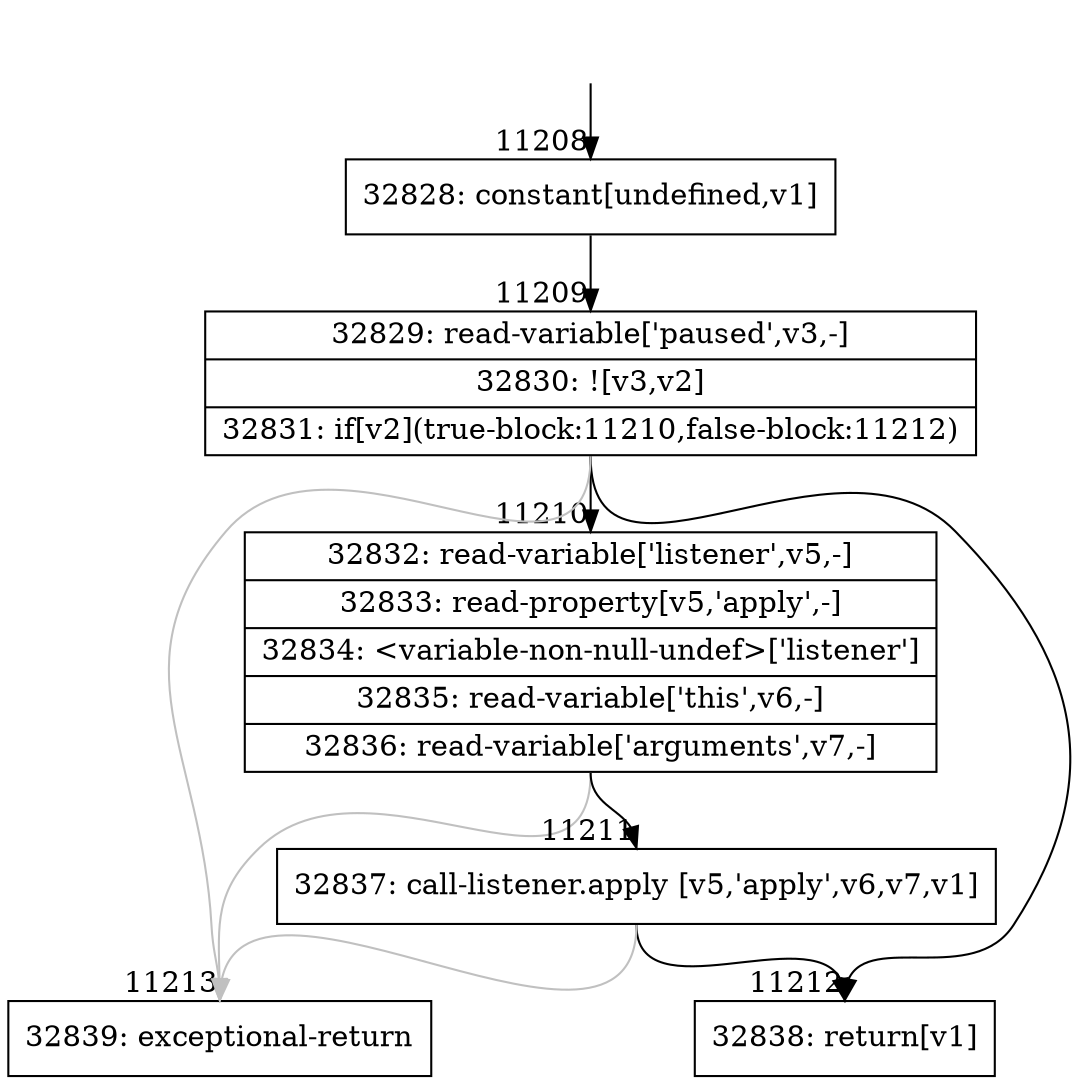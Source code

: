 digraph {
rankdir="TD"
BB_entry831[shape=none,label=""];
BB_entry831 -> BB11208 [tailport=s, headport=n, headlabel="    11208"]
BB11208 [shape=record label="{32828: constant[undefined,v1]}" ] 
BB11208 -> BB11209 [tailport=s, headport=n, headlabel="      11209"]
BB11209 [shape=record label="{32829: read-variable['paused',v3,-]|32830: ![v3,v2]|32831: if[v2](true-block:11210,false-block:11212)}" ] 
BB11209 -> BB11210 [tailport=s, headport=n, headlabel="      11210"]
BB11209 -> BB11212 [tailport=s, headport=n, headlabel="      11212"]
BB11209 -> BB11213 [tailport=s, headport=n, color=gray, headlabel="      11213"]
BB11210 [shape=record label="{32832: read-variable['listener',v5,-]|32833: read-property[v5,'apply',-]|32834: \<variable-non-null-undef\>['listener']|32835: read-variable['this',v6,-]|32836: read-variable['arguments',v7,-]}" ] 
BB11210 -> BB11211 [tailport=s, headport=n, headlabel="      11211"]
BB11210 -> BB11213 [tailport=s, headport=n, color=gray]
BB11211 [shape=record label="{32837: call-listener.apply [v5,'apply',v6,v7,v1]}" ] 
BB11211 -> BB11212 [tailport=s, headport=n]
BB11211 -> BB11213 [tailport=s, headport=n, color=gray]
BB11212 [shape=record label="{32838: return[v1]}" ] 
BB11213 [shape=record label="{32839: exceptional-return}" ] 
//#$~ 15719
}
